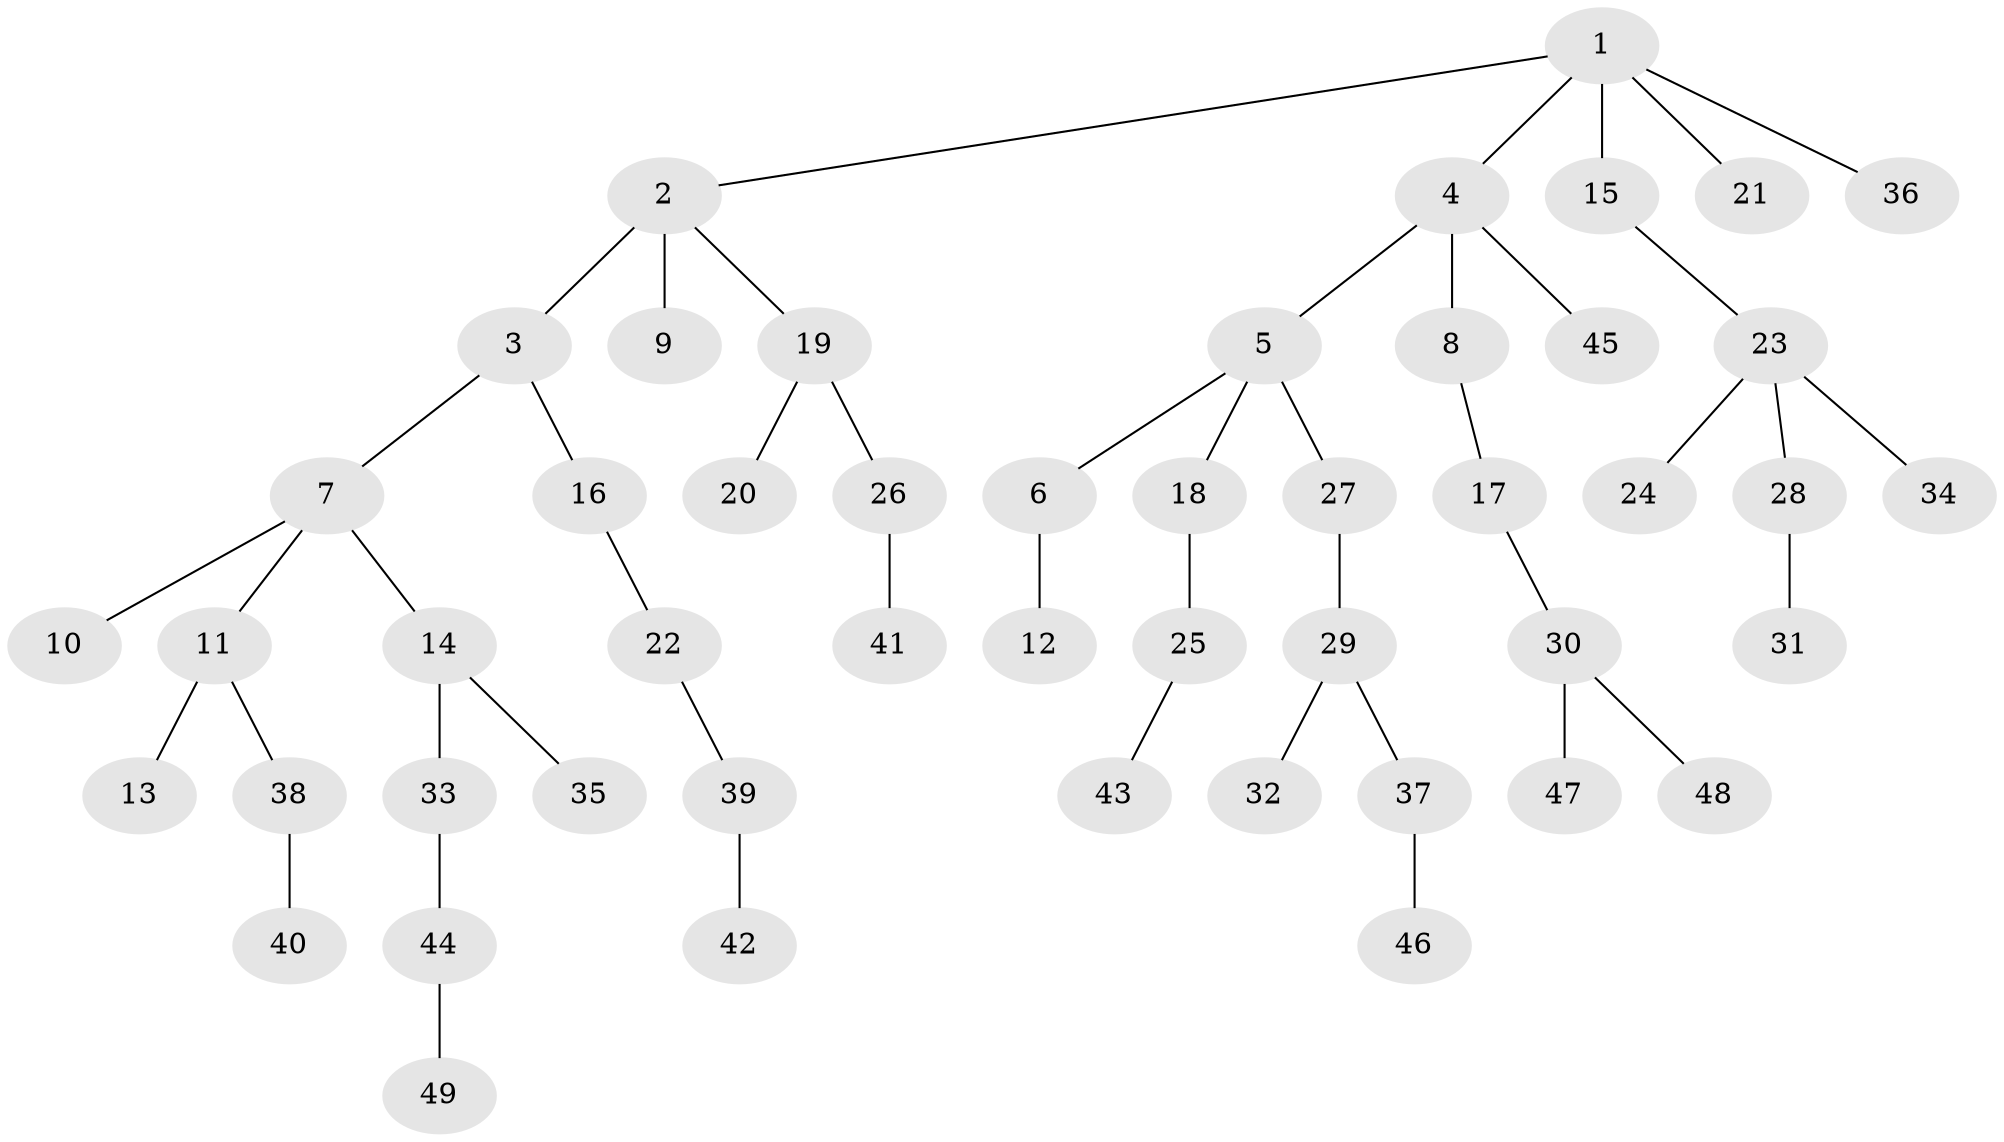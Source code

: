// original degree distribution, {6: 0.021505376344086023, 3: 0.16129032258064516, 4: 0.043010752688172046, 5: 0.043010752688172046, 2: 0.24731182795698925, 1: 0.4838709677419355}
// Generated by graph-tools (version 1.1) at 2025/36/03/09/25 02:36:52]
// undirected, 49 vertices, 48 edges
graph export_dot {
graph [start="1"]
  node [color=gray90,style=filled];
  1;
  2;
  3;
  4;
  5;
  6;
  7;
  8;
  9;
  10;
  11;
  12;
  13;
  14;
  15;
  16;
  17;
  18;
  19;
  20;
  21;
  22;
  23;
  24;
  25;
  26;
  27;
  28;
  29;
  30;
  31;
  32;
  33;
  34;
  35;
  36;
  37;
  38;
  39;
  40;
  41;
  42;
  43;
  44;
  45;
  46;
  47;
  48;
  49;
  1 -- 2 [weight=1.0];
  1 -- 4 [weight=1.0];
  1 -- 15 [weight=1.0];
  1 -- 21 [weight=1.0];
  1 -- 36 [weight=1.0];
  2 -- 3 [weight=2.0];
  2 -- 9 [weight=1.0];
  2 -- 19 [weight=1.0];
  3 -- 7 [weight=1.0];
  3 -- 16 [weight=1.0];
  4 -- 5 [weight=1.0];
  4 -- 8 [weight=3.0];
  4 -- 45 [weight=1.0];
  5 -- 6 [weight=1.0];
  5 -- 18 [weight=1.0];
  5 -- 27 [weight=1.0];
  6 -- 12 [weight=2.0];
  7 -- 10 [weight=1.0];
  7 -- 11 [weight=1.0];
  7 -- 14 [weight=1.0];
  8 -- 17 [weight=1.0];
  11 -- 13 [weight=3.0];
  11 -- 38 [weight=1.0];
  14 -- 33 [weight=1.0];
  14 -- 35 [weight=1.0];
  15 -- 23 [weight=1.0];
  16 -- 22 [weight=1.0];
  17 -- 30 [weight=1.0];
  18 -- 25 [weight=1.0];
  19 -- 20 [weight=2.0];
  19 -- 26 [weight=1.0];
  22 -- 39 [weight=1.0];
  23 -- 24 [weight=1.0];
  23 -- 28 [weight=1.0];
  23 -- 34 [weight=1.0];
  25 -- 43 [weight=1.0];
  26 -- 41 [weight=1.0];
  27 -- 29 [weight=1.0];
  28 -- 31 [weight=1.0];
  29 -- 32 [weight=1.0];
  29 -- 37 [weight=1.0];
  30 -- 47 [weight=1.0];
  30 -- 48 [weight=1.0];
  33 -- 44 [weight=1.0];
  37 -- 46 [weight=1.0];
  38 -- 40 [weight=1.0];
  39 -- 42 [weight=1.0];
  44 -- 49 [weight=1.0];
}

